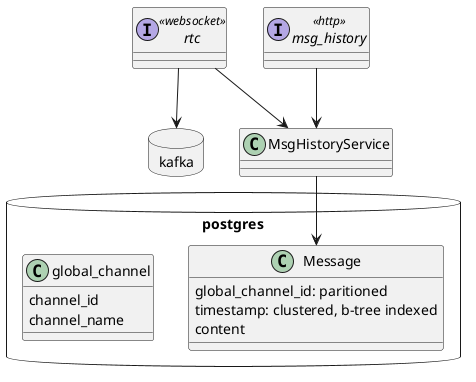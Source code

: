 @startuml

interface rtc <<websocket>>
interface msg_history <<http>>
class MsgHistoryService

package kafka <<database>> {

}

package postgres <<database>> {
    class Message {
        global_channel_id: paritioned
        timestamp: clustered, b-tree indexed
        content
        
    }

    class global_channel {
        channel_id
        channel_name
    }
}


msg_history --> MsgHistoryService
rtc --> MsgHistoryService
rtc --> kafka
MsgHistoryService --> Message
@enduml